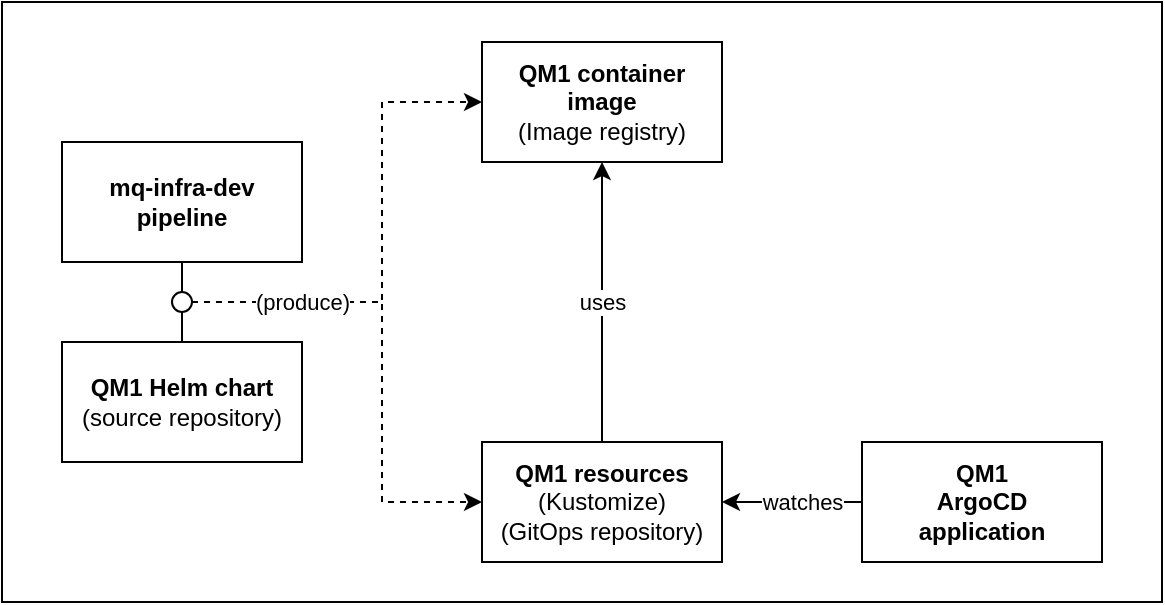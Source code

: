 <mxfile version="16.6.2" type="device"><diagram id="wIOo7ITRBAmrzHtw6RHq" name="Page-1"><mxGraphModel dx="946" dy="557" grid="1" gridSize="10" guides="1" tooltips="1" connect="1" arrows="1" fold="1" page="1" pageScale="1" pageWidth="827" pageHeight="1169" math="0" shadow="0"><root><mxCell id="0"/><mxCell id="1" parent="0"/><mxCell id="_Ma1ZBQXlW0FvmQDbp8F-2" value="" style="rounded=0;whiteSpace=wrap;html=1;" parent="1" vertex="1"><mxGeometry x="100" y="80" width="580" height="300" as="geometry"/></mxCell><mxCell id="ymlHhKzM0sMKa3mk6QsM-1" value="&lt;b&gt;QM1 container &lt;/b&gt;&lt;br&gt;&lt;b&gt;image&lt;/b&gt;&lt;br&gt;(Image registry)" style="rounded=0;whiteSpace=wrap;html=1;" parent="1" vertex="1"><mxGeometry x="340" y="100" width="120" height="60" as="geometry"/></mxCell><mxCell id="ymlHhKzM0sMKa3mk6QsM-5" style="edgeStyle=orthogonalEdgeStyle;rounded=0;orthogonalLoop=1;jettySize=auto;html=1;" parent="1" source="ymlHhKzM0sMKa3mk6QsM-2" target="ymlHhKzM0sMKa3mk6QsM-3" edge="1"><mxGeometry relative="1" as="geometry"/></mxCell><mxCell id="ymlHhKzM0sMKa3mk6QsM-8" value="watches" style="edgeLabel;html=1;align=center;verticalAlign=middle;resizable=0;points=[];" parent="ymlHhKzM0sMKa3mk6QsM-5" vertex="1" connectable="0"><mxGeometry x="0.164" y="-1" relative="1" as="geometry"><mxPoint x="10.57" y="1" as="offset"/></mxGeometry></mxCell><mxCell id="ymlHhKzM0sMKa3mk6QsM-2" value="&lt;b&gt;QM1&lt;br&gt;ArgoCD &lt;br&gt;application&lt;/b&gt;" style="rounded=0;whiteSpace=wrap;html=1;" parent="1" vertex="1"><mxGeometry x="530" y="300" width="120" height="60" as="geometry"/></mxCell><mxCell id="ymlHhKzM0sMKa3mk6QsM-3" value="&lt;b&gt;QM1 resources&lt;br&gt;&lt;/b&gt;(Kustomize)&lt;br&gt;(GitOps repository)" style="rounded=0;whiteSpace=wrap;html=1;" parent="1" vertex="1"><mxGeometry x="340" y="300" width="120" height="60" as="geometry"/></mxCell><mxCell id="ymlHhKzM0sMKa3mk6QsM-10" value="uses" style="edgeStyle=orthogonalEdgeStyle;rounded=0;orthogonalLoop=1;jettySize=auto;html=1;exitX=0.5;exitY=0;exitDx=0;exitDy=0;" parent="1" source="ymlHhKzM0sMKa3mk6QsM-3" target="ymlHhKzM0sMKa3mk6QsM-1" edge="1"><mxGeometry relative="1" as="geometry"><Array as="points"/><mxPoint x="400" y="200" as="sourcePoint"/></mxGeometry></mxCell><mxCell id="_Ma1ZBQXlW0FvmQDbp8F-9" style="edgeStyle=orthogonalEdgeStyle;rounded=0;orthogonalLoop=1;jettySize=auto;html=1;entryX=0.5;entryY=1;entryDx=0;entryDy=0;endArrow=none;endFill=0;" parent="1" source="_Ma1ZBQXlW0FvmQDbp8F-4" target="_Ma1ZBQXlW0FvmQDbp8F-5" edge="1"><mxGeometry relative="1" as="geometry"/></mxCell><mxCell id="_Ma1ZBQXlW0FvmQDbp8F-4" value="&lt;b&gt;QM1 Helm chart&lt;/b&gt;&lt;br&gt;(source repository)" style="rounded=0;whiteSpace=wrap;html=1;" parent="1" vertex="1"><mxGeometry x="130" y="250" width="120" height="60" as="geometry"/></mxCell><mxCell id="_Ma1ZBQXlW0FvmQDbp8F-5" value="&lt;b&gt;mq-infra-dev pipeline&lt;/b&gt;" style="rounded=0;whiteSpace=wrap;html=1;" parent="1" vertex="1"><mxGeometry x="130" y="150" width="120" height="60" as="geometry"/></mxCell><mxCell id="_Ma1ZBQXlW0FvmQDbp8F-10" value="" style="ellipse;whiteSpace=wrap;html=1;aspect=fixed;" parent="1" vertex="1"><mxGeometry x="185" y="225" width="10" height="10" as="geometry"/></mxCell><mxCell id="_Ma1ZBQXlW0FvmQDbp8F-12" style="edgeStyle=orthogonalEdgeStyle;rounded=0;orthogonalLoop=1;jettySize=auto;html=1;exitX=1;exitY=0.5;exitDx=0;exitDy=0;entryX=0;entryY=0.5;entryDx=0;entryDy=0;endArrow=classic;endFill=1;dashed=1;" parent="1" source="_Ma1ZBQXlW0FvmQDbp8F-10" target="ymlHhKzM0sMKa3mk6QsM-3" edge="1"><mxGeometry relative="1" as="geometry"><mxPoint x="205" y="240" as="sourcePoint"/><mxPoint x="290" y="240" as="targetPoint"/><Array as="points"><mxPoint x="290" y="230"/><mxPoint x="290" y="330"/></Array></mxGeometry></mxCell><mxCell id="_Ma1ZBQXlW0FvmQDbp8F-13" style="edgeStyle=orthogonalEdgeStyle;rounded=0;orthogonalLoop=1;jettySize=auto;html=1;exitX=1;exitY=0.5;exitDx=0;exitDy=0;entryX=0;entryY=0.5;entryDx=0;entryDy=0;endArrow=classic;endFill=1;dashed=1;" parent="1" source="_Ma1ZBQXlW0FvmQDbp8F-10" target="ymlHhKzM0sMKa3mk6QsM-1" edge="1"><mxGeometry relative="1" as="geometry"><mxPoint x="205" y="240" as="sourcePoint"/><mxPoint x="290" y="340" as="targetPoint"/><Array as="points"><mxPoint x="290" y="230"/><mxPoint x="290" y="130"/></Array></mxGeometry></mxCell><mxCell id="H932lAn22pkOHfwc9KLM-1" value="(produce)" style="edgeLabel;html=1;align=center;verticalAlign=middle;resizable=0;points=[];" vertex="1" connectable="0" parent="1"><mxGeometry x="250" y="230" as="geometry"/></mxCell></root></mxGraphModel></diagram></mxfile>